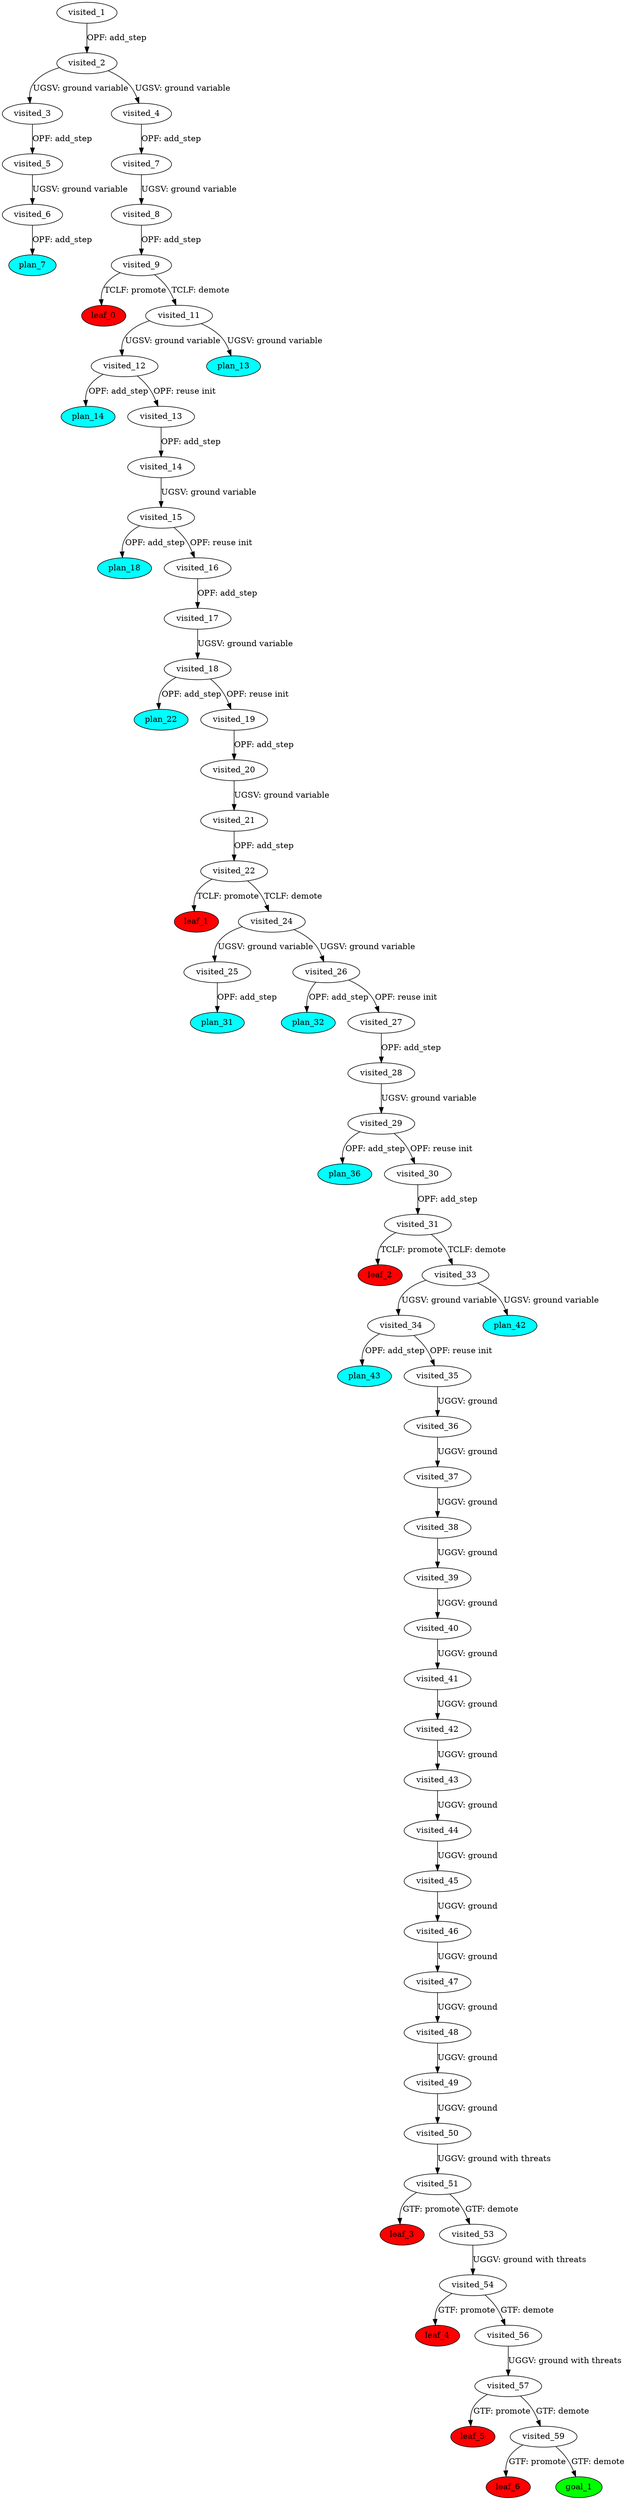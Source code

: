 digraph {
	"5b3cf9fe-73de-1685-3a97-d80450fca476" [label=plan_0 fillcolor=cyan style=filled]
	"5b3cf9fe-73de-1685-3a97-d80450fca476" [label=visited_1 fillcolor=white style=filled]
	"bedc140f-bf1e-2b91-4c98-0eeca027a9a4" [label=plan_1 fillcolor=cyan style=filled]
	"5b3cf9fe-73de-1685-3a97-d80450fca476" -> "bedc140f-bf1e-2b91-4c98-0eeca027a9a4" [label="OPF: add_step"]
	"bedc140f-bf1e-2b91-4c98-0eeca027a9a4" [label=visited_2 fillcolor=white style=filled]
	"f045ef28-87cc-9f07-da6d-46d1787344ab" [label=plan_2 fillcolor=cyan style=filled]
	"bedc140f-bf1e-2b91-4c98-0eeca027a9a4" -> "f045ef28-87cc-9f07-da6d-46d1787344ab" [label="UGSV: ground variable"]
	"67058dfa-222b-88d5-a351-de16f3e3b422" [label=plan_3 fillcolor=cyan style=filled]
	"bedc140f-bf1e-2b91-4c98-0eeca027a9a4" -> "67058dfa-222b-88d5-a351-de16f3e3b422" [label="UGSV: ground variable"]
	"f045ef28-87cc-9f07-da6d-46d1787344ab" [label=visited_3 fillcolor=white style=filled]
	"01ef34ff-8b3e-13a9-8910-ec5c313fb71e" [label=plan_4 fillcolor=cyan style=filled]
	"f045ef28-87cc-9f07-da6d-46d1787344ab" -> "01ef34ff-8b3e-13a9-8910-ec5c313fb71e" [label="OPF: add_step"]
	"67058dfa-222b-88d5-a351-de16f3e3b422" [label=visited_4 fillcolor=white style=filled]
	"b92cbf8a-6aff-dcb0-7b3d-214c403d6ce6" [label=plan_5 fillcolor=cyan style=filled]
	"67058dfa-222b-88d5-a351-de16f3e3b422" -> "b92cbf8a-6aff-dcb0-7b3d-214c403d6ce6" [label="OPF: add_step"]
	"01ef34ff-8b3e-13a9-8910-ec5c313fb71e" [label=visited_5 fillcolor=white style=filled]
	"cb4fbed9-c59a-cb15-171c-5ab247d003ad" [label=plan_6 fillcolor=cyan style=filled]
	"01ef34ff-8b3e-13a9-8910-ec5c313fb71e" -> "cb4fbed9-c59a-cb15-171c-5ab247d003ad" [label="UGSV: ground variable"]
	"cb4fbed9-c59a-cb15-171c-5ab247d003ad" [label=visited_6 fillcolor=white style=filled]
	"eee38535-2cfa-bcd0-f687-f303b6752086" [label=plan_7 fillcolor=cyan style=filled]
	"cb4fbed9-c59a-cb15-171c-5ab247d003ad" -> "eee38535-2cfa-bcd0-f687-f303b6752086" [label="OPF: add_step"]
	"b92cbf8a-6aff-dcb0-7b3d-214c403d6ce6" [label=visited_7 fillcolor=white style=filled]
	"15e5d4dd-3d31-7eea-ea95-1de8ec2620b4" [label=plan_8 fillcolor=cyan style=filled]
	"b92cbf8a-6aff-dcb0-7b3d-214c403d6ce6" -> "15e5d4dd-3d31-7eea-ea95-1de8ec2620b4" [label="UGSV: ground variable"]
	"15e5d4dd-3d31-7eea-ea95-1de8ec2620b4" [label=visited_8 fillcolor=white style=filled]
	"0d19364d-00eb-f10e-c40c-f33a42e32c21" [label=plan_9 fillcolor=cyan style=filled]
	"15e5d4dd-3d31-7eea-ea95-1de8ec2620b4" -> "0d19364d-00eb-f10e-c40c-f33a42e32c21" [label="OPF: add_step"]
	"0d19364d-00eb-f10e-c40c-f33a42e32c21" [label=visited_9 fillcolor=white style=filled]
	"6fcaabdd-b6bb-123c-958f-00cc80f577bf" [label=plan_10 fillcolor=cyan style=filled]
	"0d19364d-00eb-f10e-c40c-f33a42e32c21" -> "6fcaabdd-b6bb-123c-958f-00cc80f577bf" [label="TCLF: promote"]
	"31d7ca7c-17a6-1e51-23a7-f781a77c909c" [label=plan_11 fillcolor=cyan style=filled]
	"0d19364d-00eb-f10e-c40c-f33a42e32c21" -> "31d7ca7c-17a6-1e51-23a7-f781a77c909c" [label="TCLF: demote"]
	"6fcaabdd-b6bb-123c-958f-00cc80f577bf" [label=visited_10 fillcolor=white style=filled]
	"6fcaabdd-b6bb-123c-958f-00cc80f577bf" [label=leaf_0 fillcolor=red style=filled]
	"31d7ca7c-17a6-1e51-23a7-f781a77c909c" [label=visited_11 fillcolor=white style=filled]
	"cb339b05-bd38-9791-c78a-bc0f25d38ae0" [label=plan_12 fillcolor=cyan style=filled]
	"31d7ca7c-17a6-1e51-23a7-f781a77c909c" -> "cb339b05-bd38-9791-c78a-bc0f25d38ae0" [label="UGSV: ground variable"]
	"6af6a9a5-8646-39ae-0f47-5b4b5ddf22d6" [label=plan_13 fillcolor=cyan style=filled]
	"31d7ca7c-17a6-1e51-23a7-f781a77c909c" -> "6af6a9a5-8646-39ae-0f47-5b4b5ddf22d6" [label="UGSV: ground variable"]
	"cb339b05-bd38-9791-c78a-bc0f25d38ae0" [label=visited_12 fillcolor=white style=filled]
	"686477b3-8a36-8a15-d9b6-0b282c30c392" [label=plan_14 fillcolor=cyan style=filled]
	"cb339b05-bd38-9791-c78a-bc0f25d38ae0" -> "686477b3-8a36-8a15-d9b6-0b282c30c392" [label="OPF: add_step"]
	"6522ab52-4a1b-5865-a3ce-8cd6a6ac512e" [label=plan_15 fillcolor=cyan style=filled]
	"cb339b05-bd38-9791-c78a-bc0f25d38ae0" -> "6522ab52-4a1b-5865-a3ce-8cd6a6ac512e" [label="OPF: reuse init"]
	"6522ab52-4a1b-5865-a3ce-8cd6a6ac512e" [label=visited_13 fillcolor=white style=filled]
	"aa14c93b-e007-f4d8-eed3-18fc778237fb" [label=plan_16 fillcolor=cyan style=filled]
	"6522ab52-4a1b-5865-a3ce-8cd6a6ac512e" -> "aa14c93b-e007-f4d8-eed3-18fc778237fb" [label="OPF: add_step"]
	"aa14c93b-e007-f4d8-eed3-18fc778237fb" [label=visited_14 fillcolor=white style=filled]
	"da6d8271-410e-78b0-3d52-a49bffad696d" [label=plan_17 fillcolor=cyan style=filled]
	"aa14c93b-e007-f4d8-eed3-18fc778237fb" -> "da6d8271-410e-78b0-3d52-a49bffad696d" [label="UGSV: ground variable"]
	"da6d8271-410e-78b0-3d52-a49bffad696d" [label=visited_15 fillcolor=white style=filled]
	"dbc33927-38fa-532f-b515-d58ca6e95577" [label=plan_18 fillcolor=cyan style=filled]
	"da6d8271-410e-78b0-3d52-a49bffad696d" -> "dbc33927-38fa-532f-b515-d58ca6e95577" [label="OPF: add_step"]
	"29aff7f5-26fa-be7d-60dc-5cebf389c5d1" [label=plan_19 fillcolor=cyan style=filled]
	"da6d8271-410e-78b0-3d52-a49bffad696d" -> "29aff7f5-26fa-be7d-60dc-5cebf389c5d1" [label="OPF: reuse init"]
	"29aff7f5-26fa-be7d-60dc-5cebf389c5d1" [label=visited_16 fillcolor=white style=filled]
	"1371a041-5a1c-5da7-932f-1565e522f2ae" [label=plan_20 fillcolor=cyan style=filled]
	"29aff7f5-26fa-be7d-60dc-5cebf389c5d1" -> "1371a041-5a1c-5da7-932f-1565e522f2ae" [label="OPF: add_step"]
	"1371a041-5a1c-5da7-932f-1565e522f2ae" [label=visited_17 fillcolor=white style=filled]
	"f6e32b43-1295-594c-4707-5ff24ff0816f" [label=plan_21 fillcolor=cyan style=filled]
	"1371a041-5a1c-5da7-932f-1565e522f2ae" -> "f6e32b43-1295-594c-4707-5ff24ff0816f" [label="UGSV: ground variable"]
	"f6e32b43-1295-594c-4707-5ff24ff0816f" [label=visited_18 fillcolor=white style=filled]
	"a0616b25-638c-6d8e-6a9a-0de2061ead52" [label=plan_22 fillcolor=cyan style=filled]
	"f6e32b43-1295-594c-4707-5ff24ff0816f" -> "a0616b25-638c-6d8e-6a9a-0de2061ead52" [label="OPF: add_step"]
	"2be9cf5e-c185-e76b-76cc-4aa5afe0558c" [label=plan_23 fillcolor=cyan style=filled]
	"f6e32b43-1295-594c-4707-5ff24ff0816f" -> "2be9cf5e-c185-e76b-76cc-4aa5afe0558c" [label="OPF: reuse init"]
	"2be9cf5e-c185-e76b-76cc-4aa5afe0558c" [label=visited_19 fillcolor=white style=filled]
	"06236fcc-5ff6-fcdc-840c-1c139dd5e38a" [label=plan_24 fillcolor=cyan style=filled]
	"2be9cf5e-c185-e76b-76cc-4aa5afe0558c" -> "06236fcc-5ff6-fcdc-840c-1c139dd5e38a" [label="OPF: add_step"]
	"06236fcc-5ff6-fcdc-840c-1c139dd5e38a" [label=visited_20 fillcolor=white style=filled]
	"c872dee0-d218-b876-017b-3a092817dd6b" [label=plan_25 fillcolor=cyan style=filled]
	"06236fcc-5ff6-fcdc-840c-1c139dd5e38a" -> "c872dee0-d218-b876-017b-3a092817dd6b" [label="UGSV: ground variable"]
	"c872dee0-d218-b876-017b-3a092817dd6b" [label=visited_21 fillcolor=white style=filled]
	"5b46118f-127d-556d-8c83-059ae684fcf6" [label=plan_26 fillcolor=cyan style=filled]
	"c872dee0-d218-b876-017b-3a092817dd6b" -> "5b46118f-127d-556d-8c83-059ae684fcf6" [label="OPF: add_step"]
	"5b46118f-127d-556d-8c83-059ae684fcf6" [label=visited_22 fillcolor=white style=filled]
	"2b343a99-c01a-50d5-b020-b6edf6d6c356" [label=plan_27 fillcolor=cyan style=filled]
	"5b46118f-127d-556d-8c83-059ae684fcf6" -> "2b343a99-c01a-50d5-b020-b6edf6d6c356" [label="TCLF: promote"]
	"c17357a6-bdeb-220c-0bbb-59a95d89330e" [label=plan_28 fillcolor=cyan style=filled]
	"5b46118f-127d-556d-8c83-059ae684fcf6" -> "c17357a6-bdeb-220c-0bbb-59a95d89330e" [label="TCLF: demote"]
	"2b343a99-c01a-50d5-b020-b6edf6d6c356" [label=visited_23 fillcolor=white style=filled]
	"2b343a99-c01a-50d5-b020-b6edf6d6c356" [label=leaf_1 fillcolor=red style=filled]
	"c17357a6-bdeb-220c-0bbb-59a95d89330e" [label=visited_24 fillcolor=white style=filled]
	"99b0ce35-4027-7ba5-7c81-09232b1b60e6" [label=plan_29 fillcolor=cyan style=filled]
	"c17357a6-bdeb-220c-0bbb-59a95d89330e" -> "99b0ce35-4027-7ba5-7c81-09232b1b60e6" [label="UGSV: ground variable"]
	"c9cfcefb-26e6-d3f6-d067-cc1b65be2ecd" [label=plan_30 fillcolor=cyan style=filled]
	"c17357a6-bdeb-220c-0bbb-59a95d89330e" -> "c9cfcefb-26e6-d3f6-d067-cc1b65be2ecd" [label="UGSV: ground variable"]
	"99b0ce35-4027-7ba5-7c81-09232b1b60e6" [label=visited_25 fillcolor=white style=filled]
	"3af87785-8fa7-c6c2-3d5d-8a24f921f178" [label=plan_31 fillcolor=cyan style=filled]
	"99b0ce35-4027-7ba5-7c81-09232b1b60e6" -> "3af87785-8fa7-c6c2-3d5d-8a24f921f178" [label="OPF: add_step"]
	"c9cfcefb-26e6-d3f6-d067-cc1b65be2ecd" [label=visited_26 fillcolor=white style=filled]
	"cfe84ae2-51bf-2d1d-83ed-79b20bfb997c" [label=plan_32 fillcolor=cyan style=filled]
	"c9cfcefb-26e6-d3f6-d067-cc1b65be2ecd" -> "cfe84ae2-51bf-2d1d-83ed-79b20bfb997c" [label="OPF: add_step"]
	"07916b95-0287-df88-b6d9-8418daa6f481" [label=plan_33 fillcolor=cyan style=filled]
	"c9cfcefb-26e6-d3f6-d067-cc1b65be2ecd" -> "07916b95-0287-df88-b6d9-8418daa6f481" [label="OPF: reuse init"]
	"07916b95-0287-df88-b6d9-8418daa6f481" [label=visited_27 fillcolor=white style=filled]
	"5b4684f1-4196-5462-b5c4-36ac334e0614" [label=plan_34 fillcolor=cyan style=filled]
	"07916b95-0287-df88-b6d9-8418daa6f481" -> "5b4684f1-4196-5462-b5c4-36ac334e0614" [label="OPF: add_step"]
	"5b4684f1-4196-5462-b5c4-36ac334e0614" [label=visited_28 fillcolor=white style=filled]
	"f1b1a675-adaa-5c1e-8892-0a64ca5f5329" [label=plan_35 fillcolor=cyan style=filled]
	"5b4684f1-4196-5462-b5c4-36ac334e0614" -> "f1b1a675-adaa-5c1e-8892-0a64ca5f5329" [label="UGSV: ground variable"]
	"f1b1a675-adaa-5c1e-8892-0a64ca5f5329" [label=visited_29 fillcolor=white style=filled]
	"3f3fc276-94b3-8271-3748-2c594e5ef01f" [label=plan_36 fillcolor=cyan style=filled]
	"f1b1a675-adaa-5c1e-8892-0a64ca5f5329" -> "3f3fc276-94b3-8271-3748-2c594e5ef01f" [label="OPF: add_step"]
	"9cffaf8a-c180-6c2f-3ae3-bc4f83e06683" [label=plan_37 fillcolor=cyan style=filled]
	"f1b1a675-adaa-5c1e-8892-0a64ca5f5329" -> "9cffaf8a-c180-6c2f-3ae3-bc4f83e06683" [label="OPF: reuse init"]
	"9cffaf8a-c180-6c2f-3ae3-bc4f83e06683" [label=visited_30 fillcolor=white style=filled]
	"f4d1495a-358d-a995-02ec-affd385feae7" [label=plan_38 fillcolor=cyan style=filled]
	"9cffaf8a-c180-6c2f-3ae3-bc4f83e06683" -> "f4d1495a-358d-a995-02ec-affd385feae7" [label="OPF: add_step"]
	"f4d1495a-358d-a995-02ec-affd385feae7" [label=visited_31 fillcolor=white style=filled]
	"fba15595-936f-b9d5-0a33-afc89daf765d" [label=plan_39 fillcolor=cyan style=filled]
	"f4d1495a-358d-a995-02ec-affd385feae7" -> "fba15595-936f-b9d5-0a33-afc89daf765d" [label="TCLF: promote"]
	"115ec21b-88b4-d790-7575-4a826ac13bd4" [label=plan_40 fillcolor=cyan style=filled]
	"f4d1495a-358d-a995-02ec-affd385feae7" -> "115ec21b-88b4-d790-7575-4a826ac13bd4" [label="TCLF: demote"]
	"fba15595-936f-b9d5-0a33-afc89daf765d" [label=visited_32 fillcolor=white style=filled]
	"fba15595-936f-b9d5-0a33-afc89daf765d" [label=leaf_2 fillcolor=red style=filled]
	"115ec21b-88b4-d790-7575-4a826ac13bd4" [label=visited_33 fillcolor=white style=filled]
	"d2a84d59-5d56-07ea-4f5e-22889a6857c1" [label=plan_41 fillcolor=cyan style=filled]
	"115ec21b-88b4-d790-7575-4a826ac13bd4" -> "d2a84d59-5d56-07ea-4f5e-22889a6857c1" [label="UGSV: ground variable"]
	"dc3541e7-fa06-8c08-63ad-0b29cab71e01" [label=plan_42 fillcolor=cyan style=filled]
	"115ec21b-88b4-d790-7575-4a826ac13bd4" -> "dc3541e7-fa06-8c08-63ad-0b29cab71e01" [label="UGSV: ground variable"]
	"d2a84d59-5d56-07ea-4f5e-22889a6857c1" [label=visited_34 fillcolor=white style=filled]
	"f220781e-7ab1-c0df-9330-d983561dc95e" [label=plan_43 fillcolor=cyan style=filled]
	"d2a84d59-5d56-07ea-4f5e-22889a6857c1" -> "f220781e-7ab1-c0df-9330-d983561dc95e" [label="OPF: add_step"]
	"cb01827f-a905-3b73-80bb-6ca5af48bb77" [label=plan_44 fillcolor=cyan style=filled]
	"d2a84d59-5d56-07ea-4f5e-22889a6857c1" -> "cb01827f-a905-3b73-80bb-6ca5af48bb77" [label="OPF: reuse init"]
	"cb01827f-a905-3b73-80bb-6ca5af48bb77" [label=visited_35 fillcolor=white style=filled]
	"74345150-a968-cfa8-74d1-164081999617" [label=plan_45 fillcolor=cyan style=filled]
	"cb01827f-a905-3b73-80bb-6ca5af48bb77" -> "74345150-a968-cfa8-74d1-164081999617" [label="UGGV: ground"]
	"74345150-a968-cfa8-74d1-164081999617" [label=visited_36 fillcolor=white style=filled]
	"b80a6a0d-ad6c-0f4c-117f-ad58cd47c866" [label=plan_46 fillcolor=cyan style=filled]
	"74345150-a968-cfa8-74d1-164081999617" -> "b80a6a0d-ad6c-0f4c-117f-ad58cd47c866" [label="UGGV: ground"]
	"b80a6a0d-ad6c-0f4c-117f-ad58cd47c866" [label=visited_37 fillcolor=white style=filled]
	"938019f0-ec56-a6c0-f3f0-708f6ca1c3c1" [label=plan_47 fillcolor=cyan style=filled]
	"b80a6a0d-ad6c-0f4c-117f-ad58cd47c866" -> "938019f0-ec56-a6c0-f3f0-708f6ca1c3c1" [label="UGGV: ground"]
	"938019f0-ec56-a6c0-f3f0-708f6ca1c3c1" [label=visited_38 fillcolor=white style=filled]
	"51fd8598-631f-e702-19d2-76679693db4e" [label=plan_48 fillcolor=cyan style=filled]
	"938019f0-ec56-a6c0-f3f0-708f6ca1c3c1" -> "51fd8598-631f-e702-19d2-76679693db4e" [label="UGGV: ground"]
	"51fd8598-631f-e702-19d2-76679693db4e" [label=visited_39 fillcolor=white style=filled]
	"3b4a165b-2e58-8458-766c-8d33819cea5f" [label=plan_49 fillcolor=cyan style=filled]
	"51fd8598-631f-e702-19d2-76679693db4e" -> "3b4a165b-2e58-8458-766c-8d33819cea5f" [label="UGGV: ground"]
	"3b4a165b-2e58-8458-766c-8d33819cea5f" [label=visited_40 fillcolor=white style=filled]
	"c360e99e-4ee6-60ec-3f4b-9506690190da" [label=plan_50 fillcolor=cyan style=filled]
	"3b4a165b-2e58-8458-766c-8d33819cea5f" -> "c360e99e-4ee6-60ec-3f4b-9506690190da" [label="UGGV: ground"]
	"c360e99e-4ee6-60ec-3f4b-9506690190da" [label=visited_41 fillcolor=white style=filled]
	"43813514-0834-6697-1e64-16a311f4faad" [label=plan_51 fillcolor=cyan style=filled]
	"c360e99e-4ee6-60ec-3f4b-9506690190da" -> "43813514-0834-6697-1e64-16a311f4faad" [label="UGGV: ground"]
	"43813514-0834-6697-1e64-16a311f4faad" [label=visited_42 fillcolor=white style=filled]
	"708d2535-54f1-bd69-dbe8-2e3589bc3f0d" [label=plan_52 fillcolor=cyan style=filled]
	"43813514-0834-6697-1e64-16a311f4faad" -> "708d2535-54f1-bd69-dbe8-2e3589bc3f0d" [label="UGGV: ground"]
	"708d2535-54f1-bd69-dbe8-2e3589bc3f0d" [label=visited_43 fillcolor=white style=filled]
	"b6c09998-eacd-8c87-8e51-8a3eff299b0e" [label=plan_53 fillcolor=cyan style=filled]
	"708d2535-54f1-bd69-dbe8-2e3589bc3f0d" -> "b6c09998-eacd-8c87-8e51-8a3eff299b0e" [label="UGGV: ground"]
	"b6c09998-eacd-8c87-8e51-8a3eff299b0e" [label=visited_44 fillcolor=white style=filled]
	"e9b479c5-eedc-02e9-7302-4b6e6b698c27" [label=plan_54 fillcolor=cyan style=filled]
	"b6c09998-eacd-8c87-8e51-8a3eff299b0e" -> "e9b479c5-eedc-02e9-7302-4b6e6b698c27" [label="UGGV: ground"]
	"e9b479c5-eedc-02e9-7302-4b6e6b698c27" [label=visited_45 fillcolor=white style=filled]
	"6291a989-2538-1255-f0de-1e161c41a136" [label=plan_55 fillcolor=cyan style=filled]
	"e9b479c5-eedc-02e9-7302-4b6e6b698c27" -> "6291a989-2538-1255-f0de-1e161c41a136" [label="UGGV: ground"]
	"6291a989-2538-1255-f0de-1e161c41a136" [label=visited_46 fillcolor=white style=filled]
	"b1b9a506-7a20-ab9a-cf28-d69653e39c0e" [label=plan_56 fillcolor=cyan style=filled]
	"6291a989-2538-1255-f0de-1e161c41a136" -> "b1b9a506-7a20-ab9a-cf28-d69653e39c0e" [label="UGGV: ground"]
	"b1b9a506-7a20-ab9a-cf28-d69653e39c0e" [label=visited_47 fillcolor=white style=filled]
	"1111ab48-d4f8-6557-8c99-779b28e98126" [label=plan_57 fillcolor=cyan style=filled]
	"b1b9a506-7a20-ab9a-cf28-d69653e39c0e" -> "1111ab48-d4f8-6557-8c99-779b28e98126" [label="UGGV: ground"]
	"1111ab48-d4f8-6557-8c99-779b28e98126" [label=visited_48 fillcolor=white style=filled]
	"d74cdbc6-24c1-0baa-f803-36ad8da04aed" [label=plan_58 fillcolor=cyan style=filled]
	"1111ab48-d4f8-6557-8c99-779b28e98126" -> "d74cdbc6-24c1-0baa-f803-36ad8da04aed" [label="UGGV: ground"]
	"d74cdbc6-24c1-0baa-f803-36ad8da04aed" [label=visited_49 fillcolor=white style=filled]
	"1e1f83d8-d70e-9627-963b-933bc52bbfb4" [label=plan_59 fillcolor=cyan style=filled]
	"d74cdbc6-24c1-0baa-f803-36ad8da04aed" -> "1e1f83d8-d70e-9627-963b-933bc52bbfb4" [label="UGGV: ground"]
	"1e1f83d8-d70e-9627-963b-933bc52bbfb4" [label=visited_50 fillcolor=white style=filled]
	"d90db377-a42e-bd3f-9fb0-e1058fed26f0" [label=plan_60 fillcolor=cyan style=filled]
	"1e1f83d8-d70e-9627-963b-933bc52bbfb4" -> "d90db377-a42e-bd3f-9fb0-e1058fed26f0" [label="UGGV: ground with threats"]
	"d90db377-a42e-bd3f-9fb0-e1058fed26f0" [label=visited_51 fillcolor=white style=filled]
	"e96b79f7-5df5-c6d4-8246-b14488b60f2e" [label=plan_61 fillcolor=cyan style=filled]
	"d90db377-a42e-bd3f-9fb0-e1058fed26f0" -> "e96b79f7-5df5-c6d4-8246-b14488b60f2e" [label="GTF: promote"]
	"93d3e5b6-421c-f9e3-2a23-8bd9a605a224" [label=plan_62 fillcolor=cyan style=filled]
	"d90db377-a42e-bd3f-9fb0-e1058fed26f0" -> "93d3e5b6-421c-f9e3-2a23-8bd9a605a224" [label="GTF: demote"]
	"e96b79f7-5df5-c6d4-8246-b14488b60f2e" [label=visited_52 fillcolor=white style=filled]
	"e96b79f7-5df5-c6d4-8246-b14488b60f2e" [label=leaf_3 fillcolor=red style=filled]
	"93d3e5b6-421c-f9e3-2a23-8bd9a605a224" [label=visited_53 fillcolor=white style=filled]
	"069cfdf5-6782-78cc-e112-50d49fe0953f" [label=plan_63 fillcolor=cyan style=filled]
	"93d3e5b6-421c-f9e3-2a23-8bd9a605a224" -> "069cfdf5-6782-78cc-e112-50d49fe0953f" [label="UGGV: ground with threats"]
	"069cfdf5-6782-78cc-e112-50d49fe0953f" [label=visited_54 fillcolor=white style=filled]
	"19946532-4acd-d84c-87a2-d227a35f7e9f" [label=plan_64 fillcolor=cyan style=filled]
	"069cfdf5-6782-78cc-e112-50d49fe0953f" -> "19946532-4acd-d84c-87a2-d227a35f7e9f" [label="GTF: promote"]
	"ad693ffe-5901-373b-b218-a3b6b8132ec3" [label=plan_65 fillcolor=cyan style=filled]
	"069cfdf5-6782-78cc-e112-50d49fe0953f" -> "ad693ffe-5901-373b-b218-a3b6b8132ec3" [label="GTF: demote"]
	"19946532-4acd-d84c-87a2-d227a35f7e9f" [label=visited_55 fillcolor=white style=filled]
	"19946532-4acd-d84c-87a2-d227a35f7e9f" [label=leaf_4 fillcolor=red style=filled]
	"ad693ffe-5901-373b-b218-a3b6b8132ec3" [label=visited_56 fillcolor=white style=filled]
	"77174dc6-317c-2dbe-5e2f-5749e02bc406" [label=plan_66 fillcolor=cyan style=filled]
	"ad693ffe-5901-373b-b218-a3b6b8132ec3" -> "77174dc6-317c-2dbe-5e2f-5749e02bc406" [label="UGGV: ground with threats"]
	"77174dc6-317c-2dbe-5e2f-5749e02bc406" [label=visited_57 fillcolor=white style=filled]
	"b4c6b8e1-0fcc-5605-3a16-c195b69859d7" [label=plan_67 fillcolor=cyan style=filled]
	"77174dc6-317c-2dbe-5e2f-5749e02bc406" -> "b4c6b8e1-0fcc-5605-3a16-c195b69859d7" [label="GTF: promote"]
	"74aaed03-36e9-c4e7-4731-94c5cb7811ec" [label=plan_68 fillcolor=cyan style=filled]
	"77174dc6-317c-2dbe-5e2f-5749e02bc406" -> "74aaed03-36e9-c4e7-4731-94c5cb7811ec" [label="GTF: demote"]
	"b4c6b8e1-0fcc-5605-3a16-c195b69859d7" [label=visited_58 fillcolor=white style=filled]
	"b4c6b8e1-0fcc-5605-3a16-c195b69859d7" [label=leaf_5 fillcolor=red style=filled]
	"74aaed03-36e9-c4e7-4731-94c5cb7811ec" [label=visited_59 fillcolor=white style=filled]
	"1fbd1027-3405-08d4-6a94-6bbee6320dfc" [label=plan_69 fillcolor=cyan style=filled]
	"74aaed03-36e9-c4e7-4731-94c5cb7811ec" -> "1fbd1027-3405-08d4-6a94-6bbee6320dfc" [label="GTF: promote"]
	"90c3a74b-5e50-1f3d-5224-34068794abfa" [label=plan_70 fillcolor=cyan style=filled]
	"74aaed03-36e9-c4e7-4731-94c5cb7811ec" -> "90c3a74b-5e50-1f3d-5224-34068794abfa" [label="GTF: demote"]
	"1fbd1027-3405-08d4-6a94-6bbee6320dfc" [label=visited_60 fillcolor=white style=filled]
	"1fbd1027-3405-08d4-6a94-6bbee6320dfc" [label=leaf_6 fillcolor=red style=filled]
	"90c3a74b-5e50-1f3d-5224-34068794abfa" [label=visited_61 fillcolor=white style=filled]
	"90c3a74b-5e50-1f3d-5224-34068794abfa" [label=goal_1 fillcolor=green style=filled]
}
